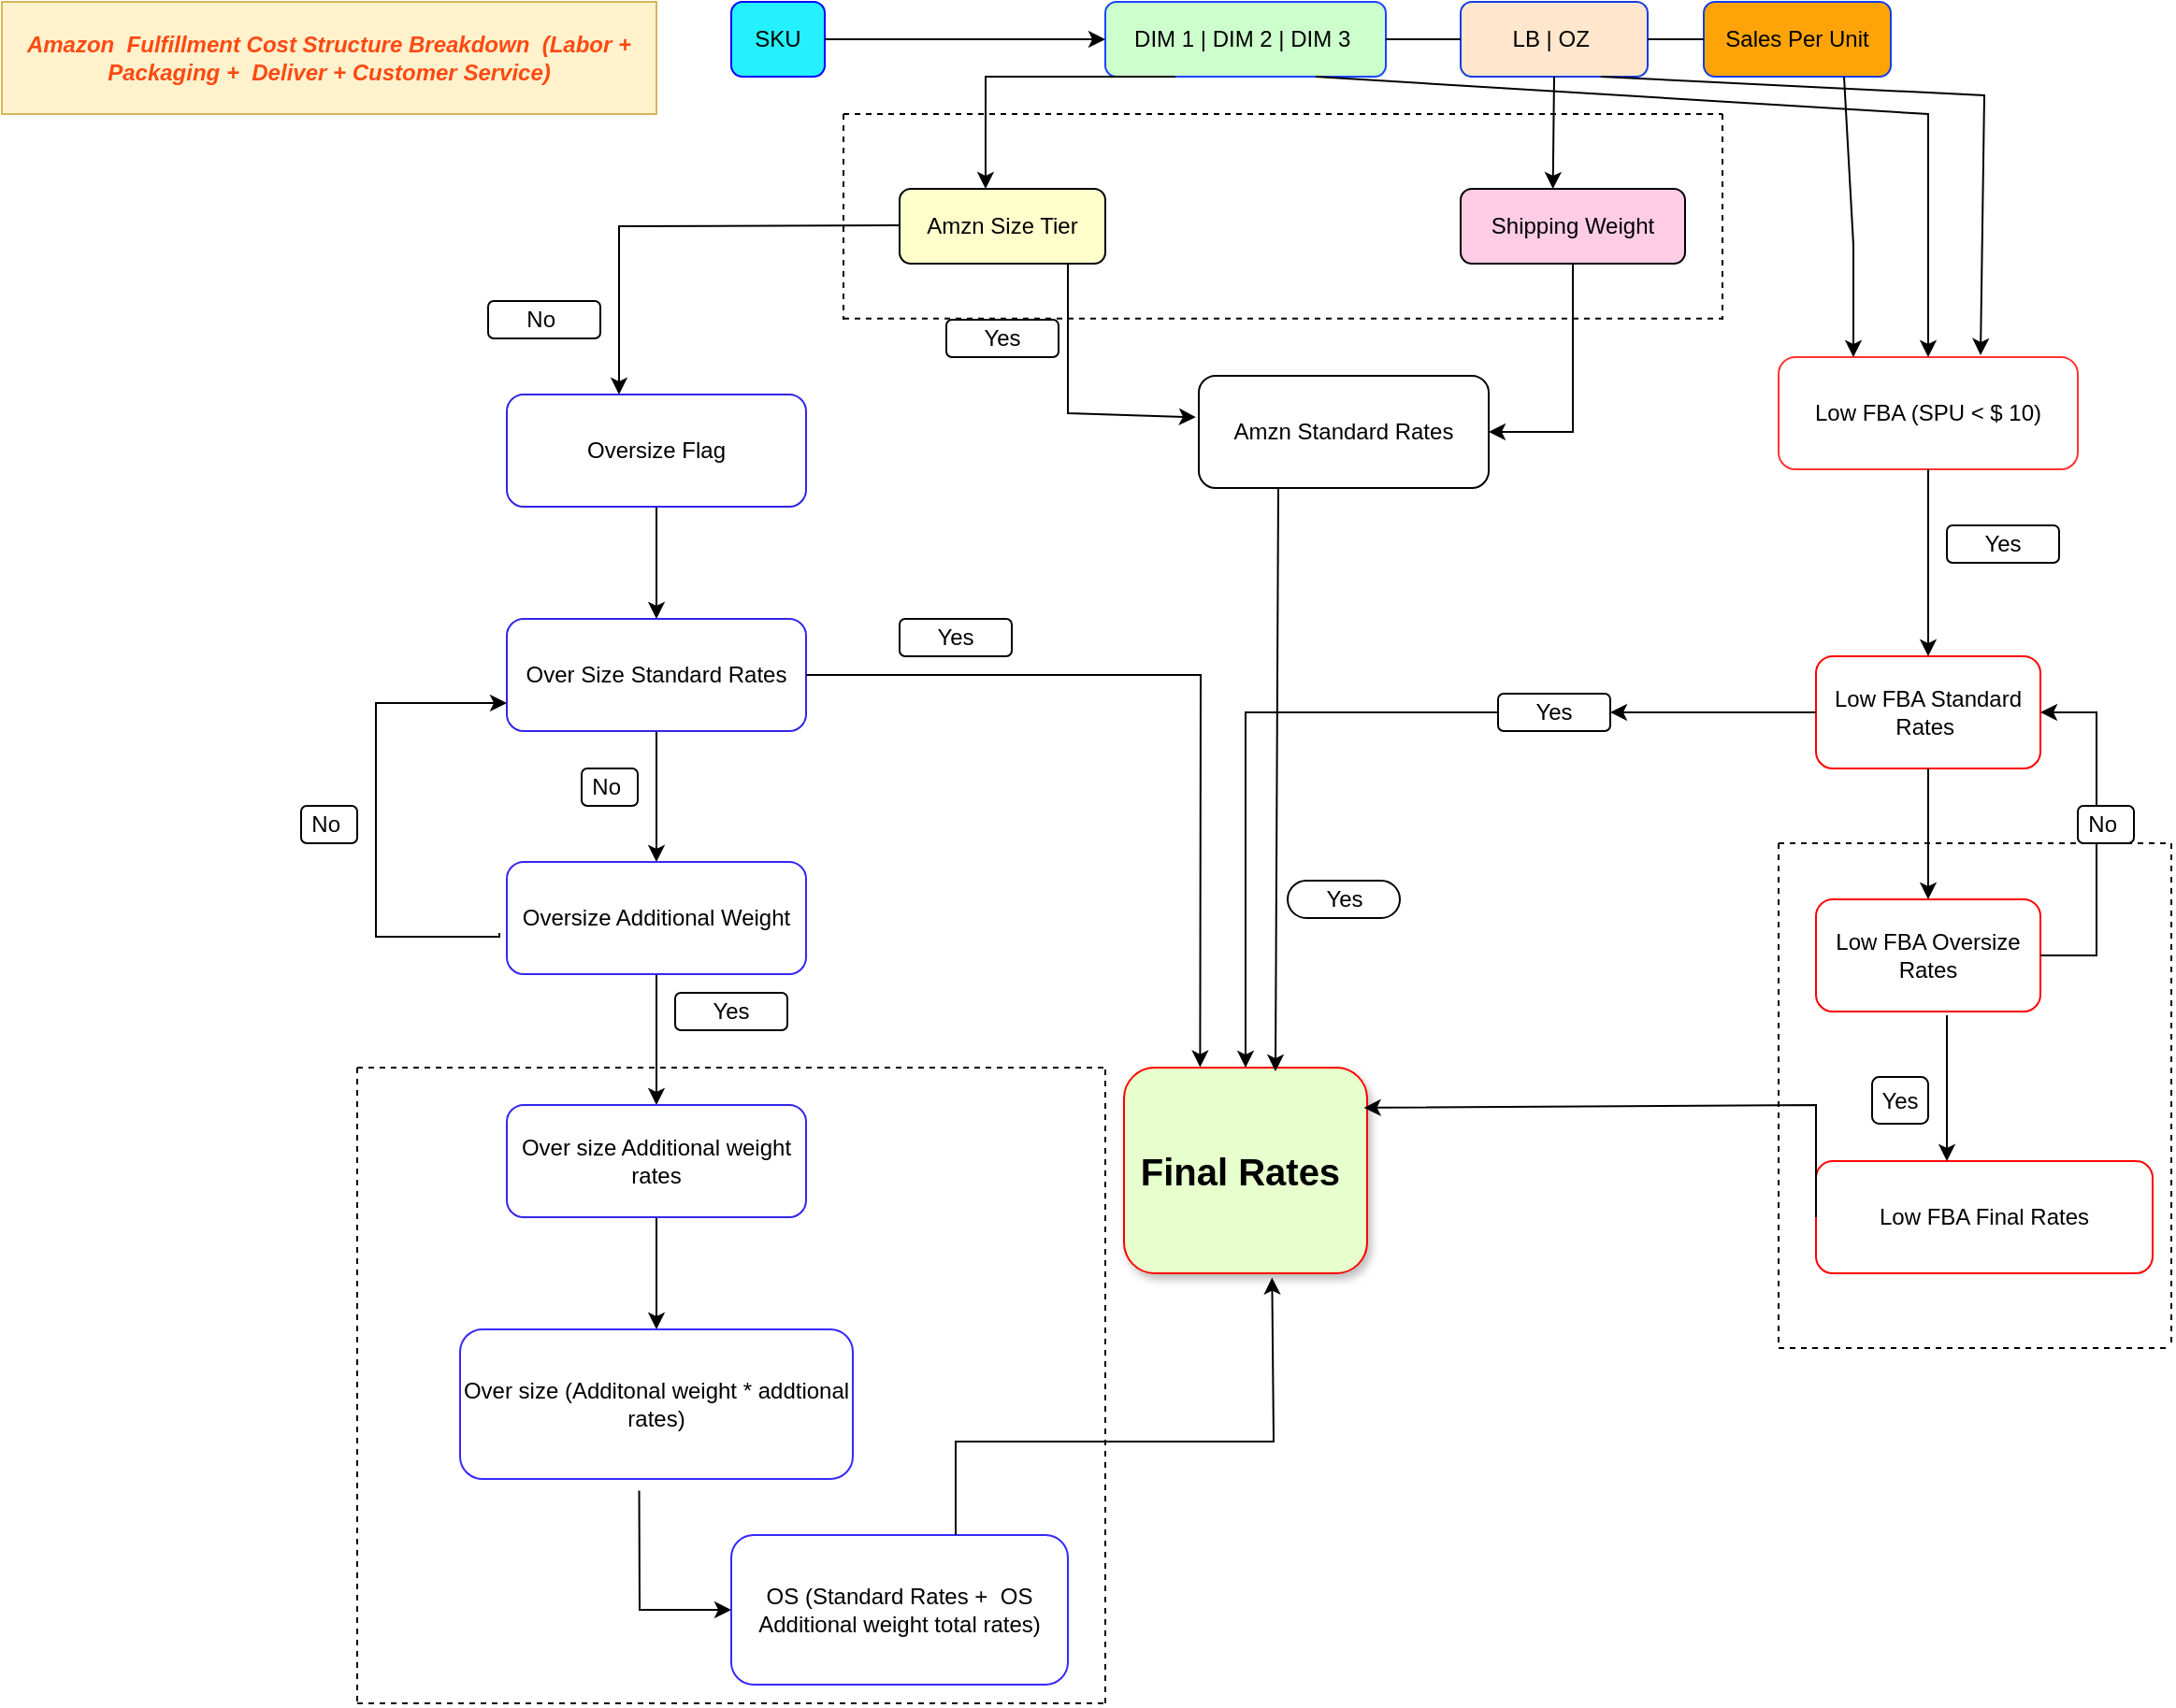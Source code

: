 <mxfile version="22.1.7" type="google">
  <diagram id="C5RBs43oDa-KdzZeNtuy" name="Page-1">
    <mxGraphModel grid="1" page="1" gridSize="10" guides="1" tooltips="1" connect="1" arrows="1" fold="1" pageScale="1" pageWidth="827" pageHeight="1169" math="0" shadow="0">
      <root>
        <mxCell id="WIyWlLk6GJQsqaUBKTNV-0" />
        <mxCell id="WIyWlLk6GJQsqaUBKTNV-1" parent="WIyWlLk6GJQsqaUBKTNV-0" />
        <mxCell id="WIyWlLk6GJQsqaUBKTNV-3" value="SKU" style="rounded=1;whiteSpace=wrap;html=1;fontSize=12;glass=0;strokeWidth=1;shadow=0;strokeColor=#0000FF;fillColor=#24F0FF;" vertex="1" parent="WIyWlLk6GJQsqaUBKTNV-1">
          <mxGeometry x="40" y="10" width="50" height="40" as="geometry" />
        </mxCell>
        <mxCell id="RRRUYb99LCUyMmfYHAD9-0" value="DIM 1 | DIM 2 | DIM 3&amp;nbsp;" style="rounded=1;whiteSpace=wrap;html=1;strokeColor=#1745FF;fillColor=#CCFFCC;" vertex="1" parent="WIyWlLk6GJQsqaUBKTNV-1">
          <mxGeometry x="240" y="10" width="150" height="40" as="geometry" />
        </mxCell>
        <mxCell id="RRRUYb99LCUyMmfYHAD9-2" value="LB | OZ&amp;nbsp;" style="rounded=1;whiteSpace=wrap;html=1;strokeColor=#143EE3;fillColor=#FFE6CC;" vertex="1" parent="WIyWlLk6GJQsqaUBKTNV-1">
          <mxGeometry x="430" y="10" width="100" height="40" as="geometry" />
        </mxCell>
        <mxCell id="RRRUYb99LCUyMmfYHAD9-3" value="" style="endArrow=none;html=1;rounded=0;exitX=1;exitY=0.5;exitDx=0;exitDy=0;entryX=0;entryY=0.5;entryDx=0;entryDy=0;" edge="1" parent="WIyWlLk6GJQsqaUBKTNV-1" source="RRRUYb99LCUyMmfYHAD9-0" target="RRRUYb99LCUyMmfYHAD9-2">
          <mxGeometry width="50" height="50" relative="1" as="geometry">
            <mxPoint x="390" y="170" as="sourcePoint" />
            <mxPoint x="440" y="120" as="targetPoint" />
          </mxGeometry>
        </mxCell>
        <mxCell id="RRRUYb99LCUyMmfYHAD9-4" value="Sales Per Unit" style="rounded=1;whiteSpace=wrap;html=1;strokeColor=#143EE3;fillColor=#FFA408;" vertex="1" parent="WIyWlLk6GJQsqaUBKTNV-1">
          <mxGeometry x="560" y="10" width="100" height="40" as="geometry" />
        </mxCell>
        <mxCell id="RRRUYb99LCUyMmfYHAD9-5" value="" style="endArrow=none;html=1;rounded=0;exitX=1;exitY=0.5;exitDx=0;exitDy=0;entryX=0;entryY=0.5;entryDx=0;entryDy=0;" edge="1" parent="WIyWlLk6GJQsqaUBKTNV-1" source="RRRUYb99LCUyMmfYHAD9-2" target="RRRUYb99LCUyMmfYHAD9-4">
          <mxGeometry width="50" height="50" relative="1" as="geometry">
            <mxPoint x="400" y="40" as="sourcePoint" />
            <mxPoint x="440" y="40" as="targetPoint" />
          </mxGeometry>
        </mxCell>
        <mxCell id="RRRUYb99LCUyMmfYHAD9-8" value="Amzn Size Tier" style="rounded=1;whiteSpace=wrap;html=1;fillColor=#FFFFCC;" vertex="1" parent="WIyWlLk6GJQsqaUBKTNV-1">
          <mxGeometry x="130" y="110" width="110" height="40" as="geometry" />
        </mxCell>
        <mxCell id="RRRUYb99LCUyMmfYHAD9-9" value="" style="endArrow=classic;html=1;rounded=0;exitX=0.25;exitY=1;exitDx=0;exitDy=0;entryX=0.418;entryY=0;entryDx=0;entryDy=0;entryPerimeter=0;" edge="1" parent="WIyWlLk6GJQsqaUBKTNV-1" source="RRRUYb99LCUyMmfYHAD9-0" target="RRRUYb99LCUyMmfYHAD9-8">
          <mxGeometry width="50" height="50" relative="1" as="geometry">
            <mxPoint x="390" y="170" as="sourcePoint" />
            <mxPoint x="440" y="120" as="targetPoint" />
            <Array as="points">
              <mxPoint x="176" y="50" />
            </Array>
          </mxGeometry>
        </mxCell>
        <mxCell id="RRRUYb99LCUyMmfYHAD9-10" value="Shipping Weight" style="rounded=1;whiteSpace=wrap;html=1;fillColor=#FFCCE6;" vertex="1" parent="WIyWlLk6GJQsqaUBKTNV-1">
          <mxGeometry x="430" y="110" width="120" height="40" as="geometry" />
        </mxCell>
        <mxCell id="RRRUYb99LCUyMmfYHAD9-11" value="" style="endArrow=classic;html=1;rounded=0;exitX=0.5;exitY=1;exitDx=0;exitDy=0;entryX=0.411;entryY=0;entryDx=0;entryDy=0;entryPerimeter=0;" edge="1" parent="WIyWlLk6GJQsqaUBKTNV-1" source="RRRUYb99LCUyMmfYHAD9-2" target="RRRUYb99LCUyMmfYHAD9-10">
          <mxGeometry width="50" height="50" relative="1" as="geometry">
            <mxPoint x="390" y="170" as="sourcePoint" />
            <mxPoint x="440" y="120" as="targetPoint" />
          </mxGeometry>
        </mxCell>
        <mxCell id="RRRUYb99LCUyMmfYHAD9-12" value="" style="endArrow=classic;html=1;rounded=0;entryX=-0.01;entryY=0.369;entryDx=0;entryDy=0;entryPerimeter=0;" edge="1" parent="WIyWlLk6GJQsqaUBKTNV-1" target="RRRUYb99LCUyMmfYHAD9-14">
          <mxGeometry width="50" height="50" relative="1" as="geometry">
            <mxPoint x="220" y="150" as="sourcePoint" />
            <mxPoint x="280" y="230" as="targetPoint" />
            <Array as="points">
              <mxPoint x="220" y="230" />
            </Array>
          </mxGeometry>
        </mxCell>
        <mxCell id="RRRUYb99LCUyMmfYHAD9-13" value="" style="endArrow=classic;html=1;rounded=0;exitX=0.5;exitY=1;exitDx=0;exitDy=0;entryX=1;entryY=0.5;entryDx=0;entryDy=0;" edge="1" parent="WIyWlLk6GJQsqaUBKTNV-1" source="RRRUYb99LCUyMmfYHAD9-10" target="RRRUYb99LCUyMmfYHAD9-14">
          <mxGeometry width="50" height="50" relative="1" as="geometry">
            <mxPoint x="230" y="160" as="sourcePoint" />
            <mxPoint x="430" y="280" as="targetPoint" />
            <Array as="points">
              <mxPoint x="490" y="240" />
            </Array>
          </mxGeometry>
        </mxCell>
        <mxCell id="RRRUYb99LCUyMmfYHAD9-14" value="Amzn Standard Rates" style="rounded=1;whiteSpace=wrap;html=1;" vertex="1" parent="WIyWlLk6GJQsqaUBKTNV-1">
          <mxGeometry x="290" y="210" width="155" height="60" as="geometry" />
        </mxCell>
        <mxCell id="RRRUYb99LCUyMmfYHAD9-15" value="Low FBA (SPU &amp;lt; $ 10)" style="rounded=1;whiteSpace=wrap;html=1;strokeColor=#FF3333;" vertex="1" parent="WIyWlLk6GJQsqaUBKTNV-1">
          <mxGeometry x="600" y="200" width="160" height="60" as="geometry" />
        </mxCell>
        <mxCell id="RRRUYb99LCUyMmfYHAD9-16" value="" style="endArrow=classic;html=1;rounded=0;exitX=0.75;exitY=1;exitDx=0;exitDy=0;entryX=0.5;entryY=0;entryDx=0;entryDy=0;" edge="1" parent="WIyWlLk6GJQsqaUBKTNV-1" source="RRRUYb99LCUyMmfYHAD9-0" target="RRRUYb99LCUyMmfYHAD9-15">
          <mxGeometry width="50" height="50" relative="1" as="geometry">
            <mxPoint x="400" y="260" as="sourcePoint" />
            <mxPoint x="450" y="210" as="targetPoint" />
            <Array as="points">
              <mxPoint x="680" y="70" />
            </Array>
          </mxGeometry>
        </mxCell>
        <mxCell id="RRRUYb99LCUyMmfYHAD9-17" value="" style="endArrow=classic;html=1;rounded=0;exitX=0.75;exitY=1;exitDx=0;exitDy=0;entryX=0.675;entryY=-0.017;entryDx=0;entryDy=0;entryPerimeter=0;" edge="1" parent="WIyWlLk6GJQsqaUBKTNV-1" source="RRRUYb99LCUyMmfYHAD9-2" target="RRRUYb99LCUyMmfYHAD9-15">
          <mxGeometry width="50" height="50" relative="1" as="geometry">
            <mxPoint x="400" y="260" as="sourcePoint" />
            <mxPoint x="450" y="210" as="targetPoint" />
            <Array as="points">
              <mxPoint x="710" y="60" />
            </Array>
          </mxGeometry>
        </mxCell>
        <mxCell id="RRRUYb99LCUyMmfYHAD9-18" value="" style="endArrow=classic;html=1;rounded=0;exitX=0.75;exitY=1;exitDx=0;exitDy=0;entryX=0.25;entryY=0;entryDx=0;entryDy=0;" edge="1" parent="WIyWlLk6GJQsqaUBKTNV-1" source="RRRUYb99LCUyMmfYHAD9-4" target="RRRUYb99LCUyMmfYHAD9-15">
          <mxGeometry width="50" height="50" relative="1" as="geometry">
            <mxPoint x="400" y="260" as="sourcePoint" />
            <mxPoint x="450" y="210" as="targetPoint" />
            <Array as="points">
              <mxPoint x="640" y="140" />
            </Array>
          </mxGeometry>
        </mxCell>
        <mxCell id="RRRUYb99LCUyMmfYHAD9-19" value="Low FBA Standard Rates&amp;nbsp;" style="rounded=1;whiteSpace=wrap;html=1;strokeColor=#FF0000;" vertex="1" parent="WIyWlLk6GJQsqaUBKTNV-1">
          <mxGeometry x="620" y="360" width="120" height="60" as="geometry" />
        </mxCell>
        <mxCell id="RRRUYb99LCUyMmfYHAD9-20" value="" style="endArrow=classic;html=1;rounded=0;entryX=0.5;entryY=0;entryDx=0;entryDy=0;exitX=0.5;exitY=1;exitDx=0;exitDy=0;" edge="1" parent="WIyWlLk6GJQsqaUBKTNV-1" source="RRRUYb99LCUyMmfYHAD9-15" target="RRRUYb99LCUyMmfYHAD9-19">
          <mxGeometry width="50" height="50" relative="1" as="geometry">
            <mxPoint x="400" y="260" as="sourcePoint" />
            <mxPoint x="450" y="210" as="targetPoint" />
          </mxGeometry>
        </mxCell>
        <mxCell id="RRRUYb99LCUyMmfYHAD9-21" value="Low FBA Oversize Rates" style="rounded=1;whiteSpace=wrap;html=1;strokeColor=#FF0000;" vertex="1" parent="WIyWlLk6GJQsqaUBKTNV-1">
          <mxGeometry x="620" y="490" width="120" height="60" as="geometry" />
        </mxCell>
        <mxCell id="RRRUYb99LCUyMmfYHAD9-22" value="" style="endArrow=classic;html=1;rounded=0;exitX=0.5;exitY=1;exitDx=0;exitDy=0;" edge="1" parent="WIyWlLk6GJQsqaUBKTNV-1" source="RRRUYb99LCUyMmfYHAD9-19" target="RRRUYb99LCUyMmfYHAD9-21">
          <mxGeometry width="50" height="50" relative="1" as="geometry">
            <mxPoint x="675" y="460.0" as="sourcePoint" />
            <mxPoint x="450" y="440" as="targetPoint" />
          </mxGeometry>
        </mxCell>
        <mxCell id="RRRUYb99LCUyMmfYHAD9-23" value="Low FBA Final Rates" style="rounded=1;whiteSpace=wrap;html=1;strokeColor=#FF0000;" vertex="1" parent="WIyWlLk6GJQsqaUBKTNV-1">
          <mxGeometry x="620" y="630" width="180" height="60" as="geometry" />
        </mxCell>
        <mxCell id="RRRUYb99LCUyMmfYHAD9-28" value="" style="edgeStyle=orthogonalEdgeStyle;rounded=0;orthogonalLoop=1;jettySize=auto;html=1;" edge="1" parent="WIyWlLk6GJQsqaUBKTNV-1" source="RRRUYb99LCUyMmfYHAD9-25" target="RRRUYb99LCUyMmfYHAD9-27">
          <mxGeometry relative="1" as="geometry" />
        </mxCell>
        <mxCell id="RRRUYb99LCUyMmfYHAD9-25" value="Oversize Flag" style="rounded=1;whiteSpace=wrap;html=1;strokeColor=#3225E6;" vertex="1" parent="WIyWlLk6GJQsqaUBKTNV-1">
          <mxGeometry x="-80" y="220" width="160" height="60" as="geometry" />
        </mxCell>
        <mxCell id="RRRUYb99LCUyMmfYHAD9-30" value="" style="edgeStyle=orthogonalEdgeStyle;rounded=0;orthogonalLoop=1;jettySize=auto;html=1;" edge="1" parent="WIyWlLk6GJQsqaUBKTNV-1" source="RRRUYb99LCUyMmfYHAD9-27" target="RRRUYb99LCUyMmfYHAD9-29">
          <mxGeometry relative="1" as="geometry" />
        </mxCell>
        <mxCell id="RRRUYb99LCUyMmfYHAD9-27" value="Over Size Standard Rates" style="rounded=1;whiteSpace=wrap;html=1;strokeColor=#3225E6;" vertex="1" parent="WIyWlLk6GJQsqaUBKTNV-1">
          <mxGeometry x="-80" y="340" width="160" height="60" as="geometry" />
        </mxCell>
        <mxCell id="RRRUYb99LCUyMmfYHAD9-33" value="" style="edgeStyle=orthogonalEdgeStyle;rounded=0;orthogonalLoop=1;jettySize=auto;html=1;" edge="1" parent="WIyWlLk6GJQsqaUBKTNV-1" source="RRRUYb99LCUyMmfYHAD9-29" target="RRRUYb99LCUyMmfYHAD9-31">
          <mxGeometry relative="1" as="geometry" />
        </mxCell>
        <mxCell id="RRRUYb99LCUyMmfYHAD9-29" value="Oversize Additional Weight" style="rounded=1;whiteSpace=wrap;html=1;strokeColor=#3527F5;" vertex="1" parent="WIyWlLk6GJQsqaUBKTNV-1">
          <mxGeometry x="-80" y="470" width="160" height="60" as="geometry" />
        </mxCell>
        <mxCell id="RRRUYb99LCUyMmfYHAD9-34" value="" style="edgeStyle=orthogonalEdgeStyle;rounded=0;orthogonalLoop=1;jettySize=auto;html=1;" edge="1" parent="WIyWlLk6GJQsqaUBKTNV-1" source="RRRUYb99LCUyMmfYHAD9-31" target="RRRUYb99LCUyMmfYHAD9-32">
          <mxGeometry relative="1" as="geometry" />
        </mxCell>
        <mxCell id="RRRUYb99LCUyMmfYHAD9-31" value="Over size Additional weight rates" style="rounded=1;whiteSpace=wrap;html=1;strokeColor=#3326ED;" vertex="1" parent="WIyWlLk6GJQsqaUBKTNV-1">
          <mxGeometry x="-80" y="600" width="160" height="60" as="geometry" />
        </mxCell>
        <mxCell id="RRRUYb99LCUyMmfYHAD9-32" value="Over size (Additonal weight * addtional rates)" style="rounded=1;whiteSpace=wrap;html=1;strokeColor=#3729FF;" vertex="1" parent="WIyWlLk6GJQsqaUBKTNV-1">
          <mxGeometry x="-105" y="720" width="210" height="80" as="geometry" />
        </mxCell>
        <mxCell id="RRRUYb99LCUyMmfYHAD9-37" value="&lt;font size=&quot;1&quot; style=&quot;&quot;&gt;&lt;b style=&quot;font-size: 20px;&quot;&gt;Final Rates&amp;nbsp;&lt;/b&gt;&lt;/font&gt;" style="whiteSpace=wrap;html=1;rounded=1;strokeColor=#FF0000;shadow=1;fillColor=#E6FFCC;glass=0;" vertex="1" parent="WIyWlLk6GJQsqaUBKTNV-1">
          <mxGeometry x="250" y="580" width="130" height="110" as="geometry" />
        </mxCell>
        <mxCell id="9aKvmwfObmq8eP8bfXTG-0" value="OS (Standard Rates +&amp;nbsp; OS Additional weight total rates)" style="rounded=1;whiteSpace=wrap;html=1;strokeColor=#3729FF;" vertex="1" parent="WIyWlLk6GJQsqaUBKTNV-1">
          <mxGeometry x="40" y="830" width="180" height="80" as="geometry" />
        </mxCell>
        <mxCell id="9aKvmwfObmq8eP8bfXTG-4" value="" style="endArrow=classic;html=1;rounded=0;exitX=0.456;exitY=1.078;exitDx=0;exitDy=0;exitPerimeter=0;entryX=0;entryY=0.5;entryDx=0;entryDy=0;" edge="1" parent="WIyWlLk6GJQsqaUBKTNV-1" source="RRRUYb99LCUyMmfYHAD9-32" target="9aKvmwfObmq8eP8bfXTG-0">
          <mxGeometry width="50" height="50" relative="1" as="geometry">
            <mxPoint x="530" y="560" as="sourcePoint" />
            <mxPoint x="580" y="510" as="targetPoint" />
            <Array as="points">
              <mxPoint x="-9" y="870" />
            </Array>
          </mxGeometry>
        </mxCell>
        <mxCell id="9aKvmwfObmq8eP8bfXTG-5" value="" style="endArrow=classic;html=1;rounded=0;exitX=0.657;exitY=0.013;exitDx=0;exitDy=0;entryX=0.609;entryY=1.021;entryDx=0;entryDy=0;entryPerimeter=0;exitPerimeter=0;" edge="1" parent="WIyWlLk6GJQsqaUBKTNV-1" target="RRRUYb99LCUyMmfYHAD9-37">
          <mxGeometry width="50" height="50" relative="1" as="geometry">
            <mxPoint x="160.0" y="830" as="sourcePoint" />
            <mxPoint x="328.7" y="709.95" as="targetPoint" />
            <Array as="points">
              <mxPoint x="160" y="780" />
              <mxPoint x="250" y="780" />
              <mxPoint x="300" y="780" />
              <mxPoint x="330" y="780" />
            </Array>
          </mxGeometry>
        </mxCell>
        <mxCell id="9aKvmwfObmq8eP8bfXTG-7" value="No&amp;nbsp;" style="rounded=1;whiteSpace=wrap;html=1;" vertex="1" parent="WIyWlLk6GJQsqaUBKTNV-1">
          <mxGeometry x="-90" y="170" width="60" height="20" as="geometry" />
        </mxCell>
        <mxCell id="9aKvmwfObmq8eP8bfXTG-8" value="Yes" style="rounded=1;whiteSpace=wrap;html=1;arcSize=50;" vertex="1" parent="WIyWlLk6GJQsqaUBKTNV-1">
          <mxGeometry x="337.5" y="480" width="60" height="20" as="geometry" />
        </mxCell>
        <mxCell id="rsAsAqzySbyCD29tkRf8-1" value="Yes" style="rounded=1;whiteSpace=wrap;html=1;" vertex="1" parent="WIyWlLk6GJQsqaUBKTNV-1">
          <mxGeometry x="130" y="340" width="60" height="20" as="geometry" />
        </mxCell>
        <mxCell id="rsAsAqzySbyCD29tkRf8-2" value="No&amp;nbsp;" style="rounded=1;whiteSpace=wrap;html=1;" vertex="1" parent="WIyWlLk6GJQsqaUBKTNV-1">
          <mxGeometry x="-190" y="440" width="30" height="20" as="geometry" />
        </mxCell>
        <mxCell id="rsAsAqzySbyCD29tkRf8-3" value="" style="edgeStyle=orthogonalEdgeStyle;rounded=0;orthogonalLoop=1;jettySize=auto;html=1;exitX=1;exitY=0.5;exitDx=0;exitDy=0;entryX=1;entryY=0.5;entryDx=0;entryDy=0;" edge="1" parent="WIyWlLk6GJQsqaUBKTNV-1" source="RRRUYb99LCUyMmfYHAD9-21" target="RRRUYb99LCUyMmfYHAD9-19">
          <mxGeometry relative="1" as="geometry">
            <mxPoint x="790" y="514.5" as="sourcePoint" />
            <mxPoint x="790" y="383.5" as="targetPoint" />
            <Array as="points">
              <mxPoint x="770" y="520" />
              <mxPoint x="770" y="390" />
            </Array>
          </mxGeometry>
        </mxCell>
        <mxCell id="rsAsAqzySbyCD29tkRf8-5" value="" style="endArrow=classic;html=1;rounded=0;exitX=0;exitY=0.75;exitDx=0;exitDy=0;" edge="1" parent="WIyWlLk6GJQsqaUBKTNV-1">
          <mxGeometry width="50" height="50" relative="1" as="geometry">
            <mxPoint x="130" y="129.5" as="sourcePoint" />
            <mxPoint x="-20" y="220" as="targetPoint" />
            <Array as="points">
              <mxPoint x="-20" y="130" />
            </Array>
          </mxGeometry>
        </mxCell>
        <mxCell id="rsAsAqzySbyCD29tkRf8-6" value="Yes" style="rounded=1;whiteSpace=wrap;html=1;" vertex="1" parent="WIyWlLk6GJQsqaUBKTNV-1">
          <mxGeometry x="10" y="540" width="60" height="20" as="geometry" />
        </mxCell>
        <mxCell id="rsAsAqzySbyCD29tkRf8-7" value="Yes" style="rounded=1;whiteSpace=wrap;html=1;" vertex="1" parent="WIyWlLk6GJQsqaUBKTNV-1">
          <mxGeometry x="690" y="290" width="60" height="20" as="geometry" />
        </mxCell>
        <mxCell id="rsAsAqzySbyCD29tkRf8-9" value="" style="endArrow=classic;html=1;rounded=0;exitX=0.5;exitY=1;exitDx=0;exitDy=0;entryX=0.623;entryY=0.018;entryDx=0;entryDy=0;entryPerimeter=0;" edge="1" parent="WIyWlLk6GJQsqaUBKTNV-1" target="RRRUYb99LCUyMmfYHAD9-37">
          <mxGeometry width="50" height="50" relative="1" as="geometry">
            <mxPoint x="332.5" y="270" as="sourcePoint" />
            <mxPoint x="330" y="580" as="targetPoint" />
          </mxGeometry>
        </mxCell>
        <mxCell id="rsAsAqzySbyCD29tkRf8-10" value="" style="endArrow=classic;html=1;rounded=0;exitX=0;exitY=0.5;exitDx=0;exitDy=0;entryX=0.987;entryY=0.195;entryDx=0;entryDy=0;entryPerimeter=0;" edge="1" parent="WIyWlLk6GJQsqaUBKTNV-1" source="RRRUYb99LCUyMmfYHAD9-23" target="RRRUYb99LCUyMmfYHAD9-37">
          <mxGeometry width="50" height="50" relative="1" as="geometry">
            <mxPoint x="-30" y="570" as="sourcePoint" />
            <mxPoint x="390" y="660" as="targetPoint" />
            <Array as="points">
              <mxPoint x="620" y="600" />
            </Array>
          </mxGeometry>
        </mxCell>
        <mxCell id="rsAsAqzySbyCD29tkRf8-11" value="No&amp;nbsp;" style="rounded=1;whiteSpace=wrap;html=1;" vertex="1" parent="WIyWlLk6GJQsqaUBKTNV-1">
          <mxGeometry x="760" y="440" width="30" height="20" as="geometry" />
        </mxCell>
        <mxCell id="rsAsAqzySbyCD29tkRf8-14" value="" style="endArrow=classic;html=1;rounded=0;" edge="1" parent="WIyWlLk6GJQsqaUBKTNV-1">
          <mxGeometry width="50" height="50" relative="1" as="geometry">
            <mxPoint x="690" y="552" as="sourcePoint" />
            <mxPoint x="690" y="630" as="targetPoint" />
          </mxGeometry>
        </mxCell>
        <mxCell id="rsAsAqzySbyCD29tkRf8-15" value="Yes" style="rounded=1;whiteSpace=wrap;html=1;" vertex="1" parent="WIyWlLk6GJQsqaUBKTNV-1">
          <mxGeometry x="650" y="585" width="30" height="25" as="geometry" />
        </mxCell>
        <mxCell id="rsAsAqzySbyCD29tkRf8-16" value="" style="edgeStyle=orthogonalEdgeStyle;rounded=0;orthogonalLoop=1;jettySize=auto;html=1;exitX=-0.025;exitY=0.633;exitDx=0;exitDy=0;entryX=0;entryY=0.75;entryDx=0;entryDy=0;exitPerimeter=0;" edge="1" parent="WIyWlLk6GJQsqaUBKTNV-1" source="RRRUYb99LCUyMmfYHAD9-29" target="RRRUYb99LCUyMmfYHAD9-27">
          <mxGeometry relative="1" as="geometry">
            <mxPoint x="-210" y="510" as="sourcePoint" />
            <mxPoint x="-210" y="380" as="targetPoint" />
            <Array as="points">
              <mxPoint x="-84" y="510" />
              <mxPoint x="-150" y="510" />
              <mxPoint x="-150" y="385" />
            </Array>
          </mxGeometry>
        </mxCell>
        <mxCell id="rsAsAqzySbyCD29tkRf8-19" value="Yes" style="rounded=1;whiteSpace=wrap;html=1;" vertex="1" parent="WIyWlLk6GJQsqaUBKTNV-1">
          <mxGeometry x="155" y="180" width="60" height="20" as="geometry" />
        </mxCell>
        <mxCell id="rsAsAqzySbyCD29tkRf8-22" value="" style="endArrow=classic;html=1;rounded=0;exitX=1;exitY=0.5;exitDx=0;exitDy=0;entryX=0.313;entryY=-0.002;entryDx=0;entryDy=0;entryPerimeter=0;" edge="1" parent="WIyWlLk6GJQsqaUBKTNV-1" source="RRRUYb99LCUyMmfYHAD9-27" target="RRRUYb99LCUyMmfYHAD9-37">
          <mxGeometry width="50" height="50" relative="1" as="geometry">
            <mxPoint x="-70" y="490" as="sourcePoint" />
            <mxPoint x="-20" y="440" as="targetPoint" />
            <Array as="points">
              <mxPoint x="190" y="370" />
              <mxPoint x="291" y="370" />
            </Array>
          </mxGeometry>
        </mxCell>
        <mxCell id="rsAsAqzySbyCD29tkRf8-23" value="" style="endArrow=classic;html=1;rounded=0;exitX=0;exitY=0.5;exitDx=0;exitDy=0;" edge="1" parent="WIyWlLk6GJQsqaUBKTNV-1" source="rsAsAqzySbyCD29tkRf8-13" target="RRRUYb99LCUyMmfYHAD9-37">
          <mxGeometry width="50" height="50" relative="1" as="geometry">
            <mxPoint x="610" y="390" as="sourcePoint" />
            <mxPoint x="-20" y="440" as="targetPoint" />
            <Array as="points">
              <mxPoint x="315" y="390" />
            </Array>
          </mxGeometry>
        </mxCell>
        <mxCell id="rsAsAqzySbyCD29tkRf8-24" value="&lt;b&gt;&lt;i&gt;&lt;font color=&quot;#ff4912&quot;&gt;Amazon&amp;nbsp; Fulfillment Cost Structure Breakdown&amp;nbsp; (Labor + Packaging +&amp;nbsp; Deliver + Customer Service)&lt;/font&gt;&lt;/i&gt;&lt;/b&gt;" style="rounded=0;whiteSpace=wrap;html=1;fillColor=#fff2cc;strokeColor=#d6b656;" vertex="1" parent="WIyWlLk6GJQsqaUBKTNV-1">
          <mxGeometry x="-350" y="10" width="350" height="60" as="geometry" />
        </mxCell>
        <mxCell id="rsAsAqzySbyCD29tkRf8-25" value="" style="endArrow=classic;html=1;rounded=0;entryX=0;entryY=0.5;entryDx=0;entryDy=0;exitX=1;exitY=0.5;exitDx=0;exitDy=0;" edge="1" parent="WIyWlLk6GJQsqaUBKTNV-1" source="WIyWlLk6GJQsqaUBKTNV-3" target="RRRUYb99LCUyMmfYHAD9-0">
          <mxGeometry width="50" height="50" relative="1" as="geometry">
            <mxPoint x="-20" y="50" as="sourcePoint" />
            <mxPoint x="30" as="targetPoint" />
          </mxGeometry>
        </mxCell>
        <mxCell id="rsAsAqzySbyCD29tkRf8-28" value="No&amp;nbsp;" style="rounded=1;whiteSpace=wrap;html=1;" vertex="1" parent="WIyWlLk6GJQsqaUBKTNV-1">
          <mxGeometry x="-40" y="420" width="30" height="20" as="geometry" />
        </mxCell>
        <mxCell id="rsAsAqzySbyCD29tkRf8-31" value="" style="endArrow=none;dashed=1;html=1;rounded=0;" edge="1" parent="WIyWlLk6GJQsqaUBKTNV-1">
          <mxGeometry width="50" height="50" relative="1" as="geometry">
            <mxPoint x="-160" y="580" as="sourcePoint" />
            <mxPoint x="240" y="580" as="targetPoint" />
          </mxGeometry>
        </mxCell>
        <mxCell id="rsAsAqzySbyCD29tkRf8-32" value="" style="endArrow=none;dashed=1;html=1;rounded=0;" edge="1" parent="WIyWlLk6GJQsqaUBKTNV-1">
          <mxGeometry width="50" height="50" relative="1" as="geometry">
            <mxPoint x="240" y="920" as="sourcePoint" />
            <mxPoint x="240" y="580" as="targetPoint" />
          </mxGeometry>
        </mxCell>
        <mxCell id="rsAsAqzySbyCD29tkRf8-33" value="" style="endArrow=none;dashed=1;html=1;rounded=0;" edge="1" parent="WIyWlLk6GJQsqaUBKTNV-1">
          <mxGeometry width="50" height="50" relative="1" as="geometry">
            <mxPoint x="-160" y="920" as="sourcePoint" />
            <mxPoint x="240" y="920" as="targetPoint" />
          </mxGeometry>
        </mxCell>
        <mxCell id="rsAsAqzySbyCD29tkRf8-34" value="" style="endArrow=none;dashed=1;html=1;rounded=0;" edge="1" parent="WIyWlLk6GJQsqaUBKTNV-1">
          <mxGeometry width="50" height="50" relative="1" as="geometry">
            <mxPoint x="-160" y="580" as="sourcePoint" />
            <mxPoint x="-160" y="920" as="targetPoint" />
          </mxGeometry>
        </mxCell>
        <mxCell id="rsAsAqzySbyCD29tkRf8-36" value="" style="endArrow=none;dashed=1;html=1;rounded=0;" edge="1" parent="WIyWlLk6GJQsqaUBKTNV-1">
          <mxGeometry width="50" height="50" relative="1" as="geometry">
            <mxPoint x="600" y="460" as="sourcePoint" />
            <mxPoint x="600" y="730" as="targetPoint" />
          </mxGeometry>
        </mxCell>
        <mxCell id="rsAsAqzySbyCD29tkRf8-37" value="" style="endArrow=none;dashed=1;html=1;rounded=0;" edge="1" parent="WIyWlLk6GJQsqaUBKTNV-1">
          <mxGeometry width="50" height="50" relative="1" as="geometry">
            <mxPoint x="600" y="730" as="sourcePoint" />
            <mxPoint x="810" y="730" as="targetPoint" />
          </mxGeometry>
        </mxCell>
        <mxCell id="rsAsAqzySbyCD29tkRf8-38" value="" style="endArrow=none;dashed=1;html=1;rounded=0;" edge="1" parent="WIyWlLk6GJQsqaUBKTNV-1">
          <mxGeometry width="50" height="50" relative="1" as="geometry">
            <mxPoint x="810" y="460" as="sourcePoint" />
            <mxPoint x="810" y="730" as="targetPoint" />
          </mxGeometry>
        </mxCell>
        <mxCell id="rsAsAqzySbyCD29tkRf8-42" value="" style="endArrow=classic;html=1;rounded=0;exitX=0;exitY=0.5;exitDx=0;exitDy=0;" edge="1" parent="WIyWlLk6GJQsqaUBKTNV-1" source="RRRUYb99LCUyMmfYHAD9-19" target="rsAsAqzySbyCD29tkRf8-13">
          <mxGeometry width="50" height="50" relative="1" as="geometry">
            <mxPoint x="620" y="390" as="sourcePoint" />
            <mxPoint x="315" y="610" as="targetPoint" />
            <Array as="points" />
          </mxGeometry>
        </mxCell>
        <mxCell id="rsAsAqzySbyCD29tkRf8-13" value="Yes" style="rounded=1;whiteSpace=wrap;html=1;" vertex="1" parent="WIyWlLk6GJQsqaUBKTNV-1">
          <mxGeometry x="450" y="380" width="60" height="20" as="geometry" />
        </mxCell>
        <mxCell id="rsAsAqzySbyCD29tkRf8-43" value="" style="endArrow=none;dashed=1;html=1;rounded=0;" edge="1" parent="WIyWlLk6GJQsqaUBKTNV-1">
          <mxGeometry width="50" height="50" relative="1" as="geometry">
            <mxPoint x="600" y="460" as="sourcePoint" />
            <mxPoint x="810" y="460" as="targetPoint" />
          </mxGeometry>
        </mxCell>
        <mxCell id="rsAsAqzySbyCD29tkRf8-45" value="" style="endArrow=none;dashed=1;html=1;rounded=0;" edge="1" parent="WIyWlLk6GJQsqaUBKTNV-1">
          <mxGeometry width="50" height="50" relative="1" as="geometry">
            <mxPoint x="100" y="70" as="sourcePoint" />
            <mxPoint x="100" y="180" as="targetPoint" />
          </mxGeometry>
        </mxCell>
        <mxCell id="rsAsAqzySbyCD29tkRf8-46" value="" style="endArrow=none;dashed=1;html=1;rounded=0;" edge="1" parent="WIyWlLk6GJQsqaUBKTNV-1">
          <mxGeometry width="50" height="50" relative="1" as="geometry">
            <mxPoint x="100" y="70" as="sourcePoint" />
            <mxPoint x="570" y="70" as="targetPoint" />
          </mxGeometry>
        </mxCell>
        <mxCell id="rsAsAqzySbyCD29tkRf8-47" value="" style="endArrow=none;dashed=1;html=1;rounded=0;" edge="1" parent="WIyWlLk6GJQsqaUBKTNV-1">
          <mxGeometry width="50" height="50" relative="1" as="geometry">
            <mxPoint x="100" y="179.41" as="sourcePoint" />
            <mxPoint x="570" y="179.41" as="targetPoint" />
          </mxGeometry>
        </mxCell>
        <mxCell id="rsAsAqzySbyCD29tkRf8-48" value="" style="endArrow=none;dashed=1;html=1;rounded=0;" edge="1" parent="WIyWlLk6GJQsqaUBKTNV-1">
          <mxGeometry width="50" height="50" relative="1" as="geometry">
            <mxPoint x="570" y="70" as="sourcePoint" />
            <mxPoint x="570" y="180" as="targetPoint" />
          </mxGeometry>
        </mxCell>
      </root>
    </mxGraphModel>
  </diagram>
</mxfile>
